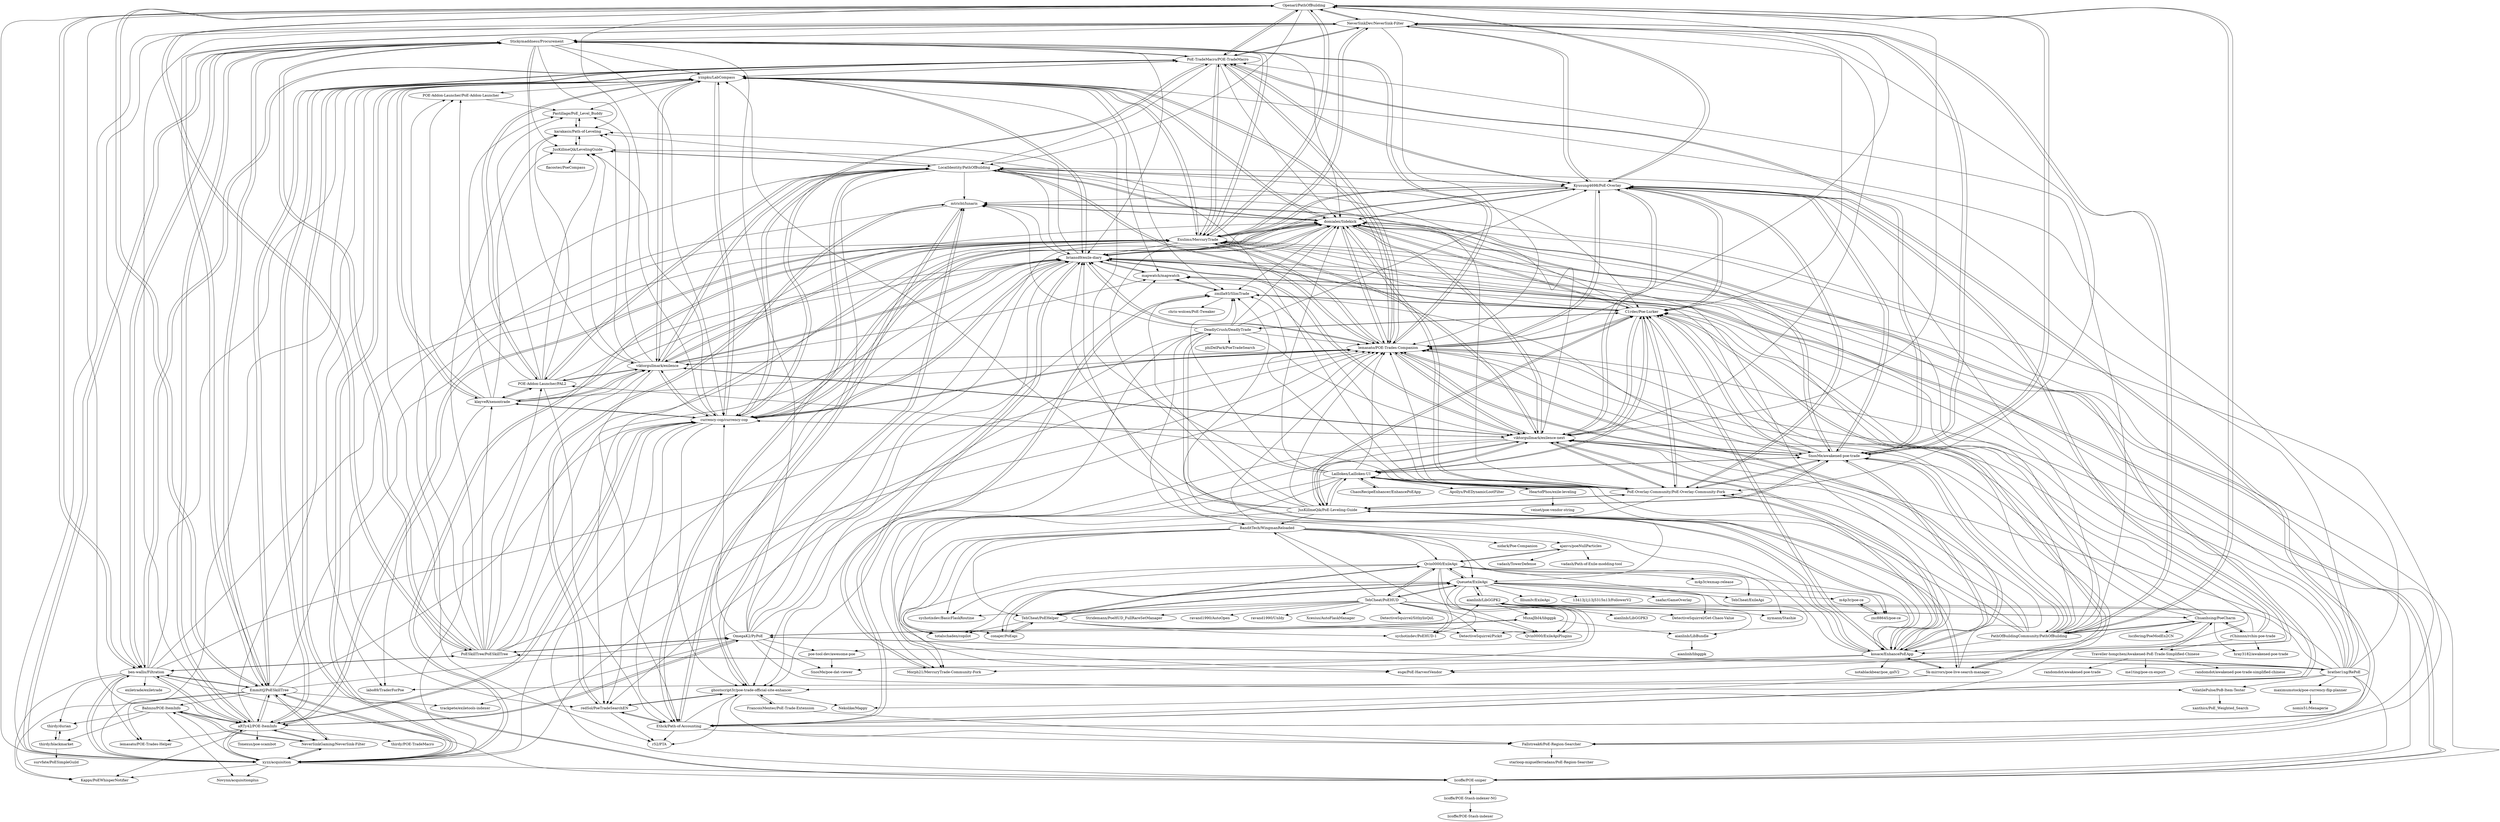 digraph G {
"Openarl/PathOfBuilding" -> "NeverSinkDev/NeverSink-Filter"
"Openarl/PathOfBuilding" -> "PoE-TradeMacro/POE-TradeMacro"
"Openarl/PathOfBuilding" -> "PathOfBuildingCommunity/PathOfBuilding"
"Openarl/PathOfBuilding" -> "Exslims/MercuryTrade"
"Openarl/PathOfBuilding" -> "SnosMe/awakened-poe-trade"
"Openarl/PathOfBuilding" -> "Kyusung4698/PoE-Overlay"
"Openarl/PathOfBuilding" -> "EmmittJ/PoESkillTree"
"Openarl/PathOfBuilding" -> "lemasato/POE-Trades-Companion"
"Openarl/PathOfBuilding" -> "PoESkillTree/PoESkillTree"
"Openarl/PathOfBuilding" -> "ben-wallis/Filtration"
"Openarl/PathOfBuilding" -> "viktorgullmark/exilence-next"
"Openarl/PathOfBuilding" -> "xyzz/acquisition"
"Openarl/PathOfBuilding" -> "aRTy42/POE-ItemInfo"
"Openarl/PathOfBuilding" -> "LocalIdentity/PathOfBuilding"
"Openarl/PathOfBuilding" -> "currency-cop/currency-cop"
"PathOfBuildingCommunity/PathOfBuilding" -> "SnosMe/awakened-poe-trade"
"PathOfBuildingCommunity/PathOfBuilding" -> "Openarl/PathOfBuilding"
"PathOfBuildingCommunity/PathOfBuilding" -> "NeverSinkDev/NeverSink-Filter"
"PathOfBuildingCommunity/PathOfBuilding" -> "viktorgullmark/exilence-next"
"PathOfBuildingCommunity/PathOfBuilding" -> "Kyusung4698/PoE-Overlay"
"PathOfBuildingCommunity/PathOfBuilding" -> "C1rdec/Poe-Lurker"
"PathOfBuildingCommunity/PathOfBuilding" -> "PoE-TradeMacro/POE-TradeMacro"
"PathOfBuildingCommunity/PathOfBuilding" -> "PoE-Overlay-Community/PoE-Overlay-Community-Fork"
"PathOfBuildingCommunity/PathOfBuilding" -> "lemasato/POE-Trades-Companion"
"PathOfBuildingCommunity/PathOfBuilding" -> "Chuanhsing/PoeCharm"
"PathOfBuildingCommunity/PathOfBuilding" -> "kosace/EnhancePoEApp"
"PathOfBuildingCommunity/PathOfBuilding" -> "Exslims/MercuryTrade"
"PathOfBuildingCommunity/PathOfBuilding" -> "domialex/Sidekick"
"PathOfBuildingCommunity/PathOfBuilding" -> "JusKillmeQik/PoE-Leveling-Guide"
"PathOfBuildingCommunity/PathOfBuilding" -> "Lailloken/Lailloken-UI"
"PoE-TradeMacro/POE-TradeMacro" -> "Exslims/MercuryTrade"
"PoE-TradeMacro/POE-TradeMacro" -> "lemasato/POE-Trades-Companion"
"PoE-TradeMacro/POE-TradeMacro" -> "Openarl/PathOfBuilding"
"PoE-TradeMacro/POE-TradeMacro" -> "NeverSinkDev/NeverSink-Filter"
"PoE-TradeMacro/POE-TradeMacro" -> "aRTy42/POE-ItemInfo"
"PoE-TradeMacro/POE-TradeMacro" -> "SnosMe/awakened-poe-trade"
"PoE-TradeMacro/POE-TradeMacro" -> "Kyusung4698/PoE-Overlay"
"PoE-TradeMacro/POE-TradeMacro" -> "currency-cop/currency-cop"
"PoE-TradeMacro/POE-TradeMacro" -> "yznpku/LabCompass"
"PoE-TradeMacro/POE-TradeMacro" -> "EmmittJ/PoESkillTree"
"PoE-TradeMacro/POE-TradeMacro" -> "Stickymaddness/Procurement"
"PoE-TradeMacro/POE-TradeMacro" -> "xyzz/acquisition"
"PoE-TradeMacro/POE-TradeMacro" -> "domialex/Sidekick"
"PoE-TradeMacro/POE-TradeMacro" -> "LocalIdentity/PathOfBuilding"
"PoE-TradeMacro/POE-TradeMacro" -> "ben-wallis/Filtration"
"SnosMe/awakened-poe-trade" -> "viktorgullmark/exilence-next"
"SnosMe/awakened-poe-trade" -> "C1rdec/Poe-Lurker"
"SnosMe/awakened-poe-trade" -> "Kyusung4698/PoE-Overlay"
"SnosMe/awakened-poe-trade" -> "PathOfBuildingCommunity/PathOfBuilding"
"SnosMe/awakened-poe-trade" -> "lemasato/POE-Trades-Companion"
"SnosMe/awakened-poe-trade" -> "PoE-Overlay-Community/PoE-Overlay-Community-Fork"
"SnosMe/awakened-poe-trade" -> "domialex/Sidekick"
"SnosMe/awakened-poe-trade" -> "PoE-TradeMacro/POE-TradeMacro"
"SnosMe/awakened-poe-trade" -> "kosace/EnhancePoEApp"
"SnosMe/awakened-poe-trade" -> "NeverSinkDev/NeverSink-Filter"
"SnosMe/awakened-poe-trade" -> "Exslims/MercuryTrade"
"SnosMe/awakened-poe-trade" -> "Openarl/PathOfBuilding"
"SnosMe/awakened-poe-trade" -> "JusKillmeQik/PoE-Leveling-Guide"
"SnosMe/awakened-poe-trade" -> "Lailloken/Lailloken-UI"
"SnosMe/awakened-poe-trade" -> "zmilla93/SlimTrade"
"NeverSinkDev/NeverSink-Filter" -> "Openarl/PathOfBuilding"
"NeverSinkDev/NeverSink-Filter" -> "PoE-TradeMacro/POE-TradeMacro"
"NeverSinkDev/NeverSink-Filter" -> "SnosMe/awakened-poe-trade"
"NeverSinkDev/NeverSink-Filter" -> "PathOfBuildingCommunity/PathOfBuilding"
"NeverSinkDev/NeverSink-Filter" -> "Exslims/MercuryTrade"
"NeverSinkDev/NeverSink-Filter" -> "Kyusung4698/PoE-Overlay"
"NeverSinkDev/NeverSink-Filter" -> "lemasato/POE-Trades-Companion"
"NeverSinkDev/NeverSink-Filter" -> "viktorgullmark/exilence-next"
"NeverSinkDev/NeverSink-Filter" -> "EmmittJ/PoESkillTree"
"NeverSinkDev/NeverSink-Filter" -> "C1rdec/Poe-Lurker"
"NeverSinkDev/NeverSink-Filter" -> "ben-wallis/Filtration"
"NeverSinkDev/NeverSink-Filter" -> "Stickymaddness/Procurement"
"NeverSinkDev/NeverSink-Filter" -> "aRTy42/POE-ItemInfo"
"NeverSinkDev/NeverSink-Filter" -> "PoE-Overlay-Community/PoE-Overlay-Community-Fork"
"NeverSinkDev/NeverSink-Filter" -> "xyzz/acquisition"
"ben-wallis/Filtration" -> "EmmittJ/PoESkillTree"
"ben-wallis/Filtration" -> "aRTy42/POE-ItemInfo"
"ben-wallis/Filtration" -> "xyzz/acquisition"
"ben-wallis/Filtration" -> "Stickymaddness/Procurement"
"ben-wallis/Filtration" -> "PoESkillTree/PoESkillTree"
"ben-wallis/Filtration" -> "licoffe/POE-sniper"
"ben-wallis/Filtration" -> "Exslims/MercuryTrade"
"ben-wallis/Filtration" -> "Kapps/PoEWhisperNotifier"
"ben-wallis/Filtration" -> "thirdy/durian"
"ben-wallis/Filtration" -> "yznpku/LabCompass"
"ben-wallis/Filtration" -> "PoE-TradeMacro/POE-TradeMacro"
"ben-wallis/Filtration" -> "exiletrade/exiletrade"
"ben-wallis/Filtration" -> "lemasato/POE-Trades-Companion"
"ben-wallis/Filtration" -> "Openarl/PathOfBuilding"
"ben-wallis/Filtration" -> "lemasato/POE-Trades-Helper"
"NeverSinkGaming/NeverSink-Filter" -> "Bahnzo/POE-ItemInfo"
"NeverSinkGaming/NeverSink-Filter" -> "aRTy42/POE-ItemInfo"
"NeverSinkGaming/NeverSink-Filter" -> "EmmittJ/PoESkillTree"
"NeverSinkGaming/NeverSink-Filter" -> "xyzz/acquisition"
"Exslims/MercuryTrade" -> "lemasato/POE-Trades-Companion"
"Exslims/MercuryTrade" -> "PoE-TradeMacro/POE-TradeMacro"
"Exslims/MercuryTrade" -> "currency-cop/currency-cop"
"Exslims/MercuryTrade" -> "yznpku/LabCompass"
"Exslims/MercuryTrade" -> "viktorgullmark/exilence"
"Exslims/MercuryTrade" -> "aRTy42/POE-ItemInfo"
"Exslims/MercuryTrade" -> "Kyusung4698/PoE-Overlay"
"Exslims/MercuryTrade" -> "xyzz/acquisition"
"Exslims/MercuryTrade" -> "Stickymaddness/Procurement"
"Exslims/MercuryTrade" -> "NeverSinkDev/NeverSink-Filter"
"Exslims/MercuryTrade" -> "viktorgullmark/exilence-next"
"Exslims/MercuryTrade" -> "domialex/Sidekick"
"Exslims/MercuryTrade" -> "Openarl/PathOfBuilding"
"Exslims/MercuryTrade" -> "licoffe/POE-sniper"
"Exslims/MercuryTrade" -> "briansd9/exile-diary"
"Kyusung4698/PoE-Overlay" -> "domialex/Sidekick"
"Kyusung4698/PoE-Overlay" -> "C1rdec/Poe-Lurker"
"Kyusung4698/PoE-Overlay" -> "SnosMe/awakened-poe-trade"
"Kyusung4698/PoE-Overlay" -> "viktorgullmark/exilence-next"
"Kyusung4698/PoE-Overlay" -> "PoE-Overlay-Community/PoE-Overlay-Community-Fork"
"Kyusung4698/PoE-Overlay" -> "lemasato/POE-Trades-Companion"
"Kyusung4698/PoE-Overlay" -> "Exslims/MercuryTrade"
"Kyusung4698/PoE-Overlay" -> "PoE-TradeMacro/POE-TradeMacro"
"Kyusung4698/PoE-Overlay" -> "briansd9/exile-diary"
"Kyusung4698/PoE-Overlay" -> "Ethck/Path-of-Accounting"
"Kyusung4698/PoE-Overlay" -> "LocalIdentity/PathOfBuilding"
"Kyusung4698/PoE-Overlay" -> "kosace/EnhancePoEApp"
"Kyusung4698/PoE-Overlay" -> "Openarl/PathOfBuilding"
"Kyusung4698/PoE-Overlay" -> "mtricht/lunaris"
"Kyusung4698/PoE-Overlay" -> "NeverSinkDev/NeverSink-Filter"
"ajaxvs/poeNullParticles" -> "vadash/Path-of-Exile-modding-tool"
"ajaxvs/poeNullParticles" -> "Qvin0000/ExileApi"
"ajaxvs/poeNullParticles" -> "vadash/TowerDefense"
"ghostscript3r/poe-trade-official-site-enhancer" -> "mtricht/lunaris"
"ghostscript3r/poe-trade-official-site-enhancer" -> "redSol/PoeTradeSearchEN"
"ghostscript3r/poe-trade-official-site-enhancer" -> "Fallstreak6/PoE-Region-Searcher"
"ghostscript3r/poe-trade-official-site-enhancer" -> "FrancoisMentec/PoE-Trade-Extension"
"ghostscript3r/poe-trade-official-site-enhancer" -> "r52/PTA"
"ghostscript3r/poe-trade-official-site-enhancer" -> "Nekolike/Mappy"
"lemasato/POE-Trades-Companion" -> "Exslims/MercuryTrade"
"lemasato/POE-Trades-Companion" -> "PoE-TradeMacro/POE-TradeMacro"
"lemasato/POE-Trades-Companion" -> "C1rdec/Poe-Lurker"
"lemasato/POE-Trades-Companion" -> "domialex/Sidekick"
"lemasato/POE-Trades-Companion" -> "viktorgullmark/exilence-next"
"lemasato/POE-Trades-Companion" -> "yznpku/LabCompass"
"lemasato/POE-Trades-Companion" -> "Kyusung4698/PoE-Overlay"
"lemasato/POE-Trades-Companion" -> "SnosMe/awakened-poe-trade"
"lemasato/POE-Trades-Companion" -> "viktorgullmark/exilence"
"lemasato/POE-Trades-Companion" -> "Stickymaddness/Procurement"
"lemasato/POE-Trades-Companion" -> "briansd9/exile-diary"
"lemasato/POE-Trades-Companion" -> "currency-cop/currency-cop"
"lemasato/POE-Trades-Companion" -> "LocalIdentity/PathOfBuilding"
"lemasato/POE-Trades-Companion" -> "licoffe/POE-sniper"
"lemasato/POE-Trades-Companion" -> "kosace/EnhancePoEApp"
"viktorgullmark/exilence" -> "currency-cop/currency-cop"
"viktorgullmark/exilence" -> "briansd9/exile-diary"
"viktorgullmark/exilence" -> "viktorgullmark/exilence-next"
"viktorgullmark/exilence" -> "lemasato/POE-Trades-Companion"
"viktorgullmark/exilence" -> "klayveR/xenontrade"
"viktorgullmark/exilence" -> "Exslims/MercuryTrade"
"viktorgullmark/exilence" -> "karakasis/Path-of-Leveling"
"viktorgullmark/exilence" -> "yznpku/LabCompass"
"viktorgullmark/exilence" -> "JusKillmeQik/LevelingGuide"
"viktorgullmark/exilence" -> "Pastillage/PoE_Level_Buddy"
"viktorgullmark/exilence" -> "LocalIdentity/PathOfBuilding"
"viktorgullmark/exilence" -> "mapwatch/mapwatch"
"viktorgullmark/exilence" -> "Ethck/Path-of-Accounting"
"viktorgullmark/exilence" -> "domialex/Sidekick"
"viktorgullmark/exilence" -> "POE-Addon-Launcher/PAL2"
"viktorgullmark/exilence-next" -> "SnosMe/awakened-poe-trade"
"viktorgullmark/exilence-next" -> "C1rdec/Poe-Lurker"
"viktorgullmark/exilence-next" -> "kosace/EnhancePoEApp"
"viktorgullmark/exilence-next" -> "Kyusung4698/PoE-Overlay"
"viktorgullmark/exilence-next" -> "lemasato/POE-Trades-Companion"
"viktorgullmark/exilence-next" -> "domialex/Sidekick"
"viktorgullmark/exilence-next" -> "viktorgullmark/exilence"
"viktorgullmark/exilence-next" -> "PoE-Overlay-Community/PoE-Overlay-Community-Fork"
"viktorgullmark/exilence-next" -> "JusKillmeQik/PoE-Leveling-Guide"
"viktorgullmark/exilence-next" -> "briansd9/exile-diary"
"viktorgullmark/exilence-next" -> "currency-cop/currency-cop"
"viktorgullmark/exilence-next" -> "Exslims/MercuryTrade"
"viktorgullmark/exilence-next" -> "Lailloken/Lailloken-UI"
"viktorgullmark/exilence-next" -> "Morph21/MercuryTrade-Community-Fork"
"viktorgullmark/exilence-next" -> "ghostscript3r/poe-trade-official-site-enhancer"
"EmmittJ/PoESkillTree" -> "xyzz/acquisition"
"EmmittJ/PoESkillTree" -> "Stickymaddness/Procurement"
"EmmittJ/PoESkillTree" -> "ben-wallis/Filtration"
"EmmittJ/PoESkillTree" -> "NeverSinkGaming/NeverSink-Filter"
"EmmittJ/PoESkillTree" -> "aRTy42/POE-ItemInfo"
"EmmittJ/PoESkillTree" -> "PoE-TradeMacro/POE-TradeMacro"
"EmmittJ/PoESkillTree" -> "Openarl/PathOfBuilding"
"EmmittJ/PoESkillTree" -> "Exslims/MercuryTrade"
"EmmittJ/PoESkillTree" -> "Bahnzo/POE-ItemInfo"
"EmmittJ/PoESkillTree" -> "NeverSinkDev/NeverSink-Filter"
"EmmittJ/PoESkillTree" -> "currency-cop/currency-cop"
"EmmittJ/PoESkillTree" -> "Kapps/PoEWhisperNotifier"
"EmmittJ/PoESkillTree" -> "trackpete/exiletools-indexer"
"EmmittJ/PoESkillTree" -> "OmegaK2/PyPoE"
"EmmittJ/PoESkillTree" -> "lemasato/POE-Trades-Helper"
"C1rdec/Poe-Lurker" -> "viktorgullmark/exilence-next"
"C1rdec/Poe-Lurker" -> "SnosMe/awakened-poe-trade"
"C1rdec/Poe-Lurker" -> "domialex/Sidekick"
"C1rdec/Poe-Lurker" -> "Kyusung4698/PoE-Overlay"
"C1rdec/Poe-Lurker" -> "PoE-Overlay-Community/PoE-Overlay-Community-Fork"
"C1rdec/Poe-Lurker" -> "lemasato/POE-Trades-Companion"
"C1rdec/Poe-Lurker" -> "kosace/EnhancePoEApp"
"C1rdec/Poe-Lurker" -> "JusKillmeQik/PoE-Leveling-Guide"
"C1rdec/Poe-Lurker" -> "briansd9/exile-diary"
"C1rdec/Poe-Lurker" -> "zmilla93/SlimTrade"
"C1rdec/Poe-Lurker" -> "mtricht/lunaris"
"C1rdec/Poe-Lurker" -> "Lailloken/Lailloken-UI"
"C1rdec/Poe-Lurker" -> "5k-mirrors/poe-live-search-manager"
"C1rdec/Poe-Lurker" -> "Exslims/MercuryTrade"
"C1rdec/Poe-Lurker" -> "DeadlyCrush/DeadlyTrade"
"JusKillmeQik/LevelingGuide" -> "karakasis/Path-of-Leveling"
"JusKillmeQik/LevelingGuide" -> "flacostec/PoeCompass"
"JusKillmeQik/LevelingGuide" -> "LocalIdentity/PathOfBuilding"
"PoE-Overlay-Community/PoE-Overlay-Community-Fork" -> "C1rdec/Poe-Lurker"
"PoE-Overlay-Community/PoE-Overlay-Community-Fork" -> "Kyusung4698/PoE-Overlay"
"PoE-Overlay-Community/PoE-Overlay-Community-Fork" -> "viktorgullmark/exilence-next"
"PoE-Overlay-Community/PoE-Overlay-Community-Fork" -> "domialex/Sidekick"
"PoE-Overlay-Community/PoE-Overlay-Community-Fork" -> "SnosMe/awakened-poe-trade"
"PoE-Overlay-Community/PoE-Overlay-Community-Fork" -> "kosace/EnhancePoEApp"
"PoE-Overlay-Community/PoE-Overlay-Community-Fork" -> "JusKillmeQik/PoE-Leveling-Guide"
"PoE-Overlay-Community/PoE-Overlay-Community-Fork" -> "lemasato/POE-Trades-Companion"
"PoE-Overlay-Community/PoE-Overlay-Community-Fork" -> "briansd9/exile-diary"
"PoE-Overlay-Community/PoE-Overlay-Community-Fork" -> "Morph21/MercuryTrade-Community-Fork"
"PoE-Overlay-Community/PoE-Overlay-Community-Fork" -> "Lailloken/Lailloken-UI"
"PoE-Overlay-Community/PoE-Overlay-Community-Fork" -> "JusKillmeQik/LevelingGuide"
"PoE-Overlay-Community/PoE-Overlay-Community-Fork" -> "zmilla93/SlimTrade"
"PoE-Overlay-Community/PoE-Overlay-Community-Fork" -> "LocalIdentity/PathOfBuilding"
"PoE-Overlay-Community/PoE-Overlay-Community-Fork" -> "POE-Addon-Launcher/PAL2"
"domialex/Sidekick" -> "Ethck/Path-of-Accounting"
"domialex/Sidekick" -> "Kyusung4698/PoE-Overlay"
"domialex/Sidekick" -> "C1rdec/Poe-Lurker"
"domialex/Sidekick" -> "lemasato/POE-Trades-Companion"
"domialex/Sidekick" -> "mtricht/lunaris"
"domialex/Sidekick" -> "briansd9/exile-diary"
"domialex/Sidekick" -> "viktorgullmark/exilence-next"
"domialex/Sidekick" -> "LocalIdentity/PathOfBuilding"
"domialex/Sidekick" -> "PoE-Overlay-Community/PoE-Overlay-Community-Fork"
"domialex/Sidekick" -> "redSol/PoeTradeSearchEN"
"domialex/Sidekick" -> "SnosMe/awakened-poe-trade"
"domialex/Sidekick" -> "yznpku/LabCompass"
"domialex/Sidekick" -> "zmilla93/SlimTrade"
"domialex/Sidekick" -> "Exslims/MercuryTrade"
"domialex/Sidekick" -> "currency-cop/currency-cop"
"briansd9/exile-diary" -> "ghostscript3r/poe-trade-official-site-enhancer"
"briansd9/exile-diary" -> "viktorgullmark/exilence"
"briansd9/exile-diary" -> "domialex/Sidekick"
"briansd9/exile-diary" -> "mapwatch/mapwatch"
"briansd9/exile-diary" -> "viktorgullmark/exilence-next"
"briansd9/exile-diary" -> "lemasato/POE-Trades-Companion"
"briansd9/exile-diary" -> "mtricht/lunaris"
"briansd9/exile-diary" -> "currency-cop/currency-cop"
"briansd9/exile-diary" -> "Ethck/Path-of-Accounting"
"briansd9/exile-diary" -> "C1rdec/Poe-Lurker"
"briansd9/exile-diary" -> "redSol/PoeTradeSearchEN"
"briansd9/exile-diary" -> "karakasis/Path-of-Leveling"
"briansd9/exile-diary" -> "yznpku/LabCompass"
"briansd9/exile-diary" -> "Fallstreak6/PoE-Region-Searcher"
"briansd9/exile-diary" -> "Kyusung4698/PoE-Overlay"
"Queuete/ExileApi" -> "Qvin0000/ExileApi"
"Queuete/ExileApi" -> "TehCheat/PoEHelper"
"Queuete/ExileApi" -> "conajer/PoEapi"
"Queuete/ExileApi" -> "sychotixdev/PoEHUD-1"
"Queuete/ExileApi" -> "zaafar/GameOverlay"
"Queuete/ExileApi" -> "Qvin0000/ExileApiPlugins"
"Queuete/ExileApi" -> "TehCheat/ExileApi"
"Queuete/ExileApi" -> "TehCheat/PoEHUD"
"Queuete/ExileApi" -> "totalschaden/copilot"
"Queuete/ExileApi" -> "aianlinb/LibGGPK2"
"Queuete/ExileApi" -> "m4p3r/poe-ce"
"Queuete/ExileApi" -> "zxc88645/poe-ce"
"Queuete/ExileApi" -> "IlliumIv/ExileApi"
"Queuete/ExileApi" -> "DetectiveSquirrel/Get-Chaos-Value"
"Queuete/ExileApi" -> "13413j1j13j5315n13/FollowerV2"
"Qvin0000/ExileApi" -> "Qvin0000/ExileApiPlugins"
"Qvin0000/ExileApi" -> "Queuete/ExileApi"
"Qvin0000/ExileApi" -> "TehCheat/PoEHelper"
"Qvin0000/ExileApi" -> "sychotixdev/PoEHUD-1"
"Qvin0000/ExileApi" -> "TehCheat/PoEHUD"
"Qvin0000/ExileApi" -> "TehCheat/ExileApi"
"Qvin0000/ExileApi" -> "sychotixdev/BasicFlaskRoutine"
"Qvin0000/ExileApi" -> "m4p3r/exmap-release"
"Qvin0000/ExileApi" -> "ajaxvs/poeNullParticles"
"Qvin0000/ExileApi" -> "DetectiveSquirrel/Pickit"
"Qvin0000/ExileApi" -> "totalschaden/copilot"
"Qvin0000/ExileApi" -> "zxc88645/poe-ce"
"TehCheat/PoEHUD" -> "Qvin0000/ExileApi"
"TehCheat/PoEHUD" -> "Queuete/ExileApi"
"TehCheat/PoEHUD" -> "TehCheat/PoEHelper"
"TehCheat/PoEHUD" -> "Xcesius/AutoFlaskManager"
"TehCheat/PoEHUD" -> "sychotixdev/BasicFlaskRoutine"
"TehCheat/PoEHUD" -> "DetectiveSquirrel/SithylisQoL"
"TehCheat/PoEHUD" -> "nymann/Stashie"
"TehCheat/PoEHUD" -> "DetectiveSquirrel/Pickit"
"TehCheat/PoEHUD" -> "sychotixdev/PoEHUD-1"
"TehCheat/PoEHUD" -> "Stridemann/PoeHUD_FullRareSetManager"
"TehCheat/PoEHUD" -> "ravand1990/AutoOpen"
"TehCheat/PoEHUD" -> "DetectiveSquirrel/Get-Chaos-Value"
"TehCheat/PoEHUD" -> "Qvin0000/ExileApiPlugins"
"TehCheat/PoEHUD" -> "BanditTech/WingmanReloaded"
"TehCheat/PoEHUD" -> "ravand1990/UnIdy"
"TehCheat/PoEHelper" -> "Queuete/ExileApi"
"TehCheat/PoEHelper" -> "Qvin0000/ExileApi"
"TehCheat/PoEHelper" -> "Qvin0000/ExileApiPlugins"
"TehCheat/PoEHelper" -> "totalschaden/copilot"
"TehCheat/PoEHelper" -> "sychotixdev/PoEHUD-1"
"TehCheat/PoEHelper" -> "conajer/PoEapi"
"TehCheat/PoEHelper" -> "DetectiveSquirrel/Pickit"
"HeartofPhos/exile-leveling" -> "Lailloken/Lailloken-UI"
"HeartofPhos/exile-leveling" -> "veiset/poe-vendor-string"
"OmegaK2/PyPoE" -> "brather1ng/RePoE"
"OmegaK2/PyPoE" -> "MuxaJIbI4/libggpk"
"OmegaK2/PyPoE" -> "briansd9/exile-diary"
"OmegaK2/PyPoE" -> "VolatilePulse/PoB-Item-Tester"
"OmegaK2/PyPoE" -> "PoESkillTree/PoESkillTree"
"OmegaK2/PyPoE" -> "mapwatch/mapwatch"
"OmegaK2/PyPoE" -> "trackpete/exiletools-indexer"
"OmegaK2/PyPoE" -> "aRTy42/POE-ItemInfo"
"OmegaK2/PyPoE" -> "SnosMe/poe-dat-viewer"
"OmegaK2/PyPoE" -> "currency-cop/currency-cop"
"OmegaK2/PyPoE" -> "domialex/Sidekick"
"OmegaK2/PyPoE" -> "Stickymaddness/Procurement"
"OmegaK2/PyPoE" -> "lemasato/POE-Trades-Companion"
"OmegaK2/PyPoE" -> "poe-tool-dev/awesome-poe"
"OmegaK2/PyPoE" -> "aianlinb/LibGGPK2"
"maximumstock/poe-currency-flip-planner" -> "nomis51/Menagerie"
"MuxaJIbI4/libggpk" -> "OmegaK2/PyPoE"
"MuxaJIbI4/libggpk" -> "aianlinb/LibBundle"
"brather1ng/RePoE" -> "OmegaK2/PyPoE"
"brather1ng/RePoE" -> "licoffe/POE-sniper"
"brather1ng/RePoE" -> "VolatilePulse/PoB-Item-Tester"
"brather1ng/RePoE" -> "LocalIdentity/PathOfBuilding"
"brather1ng/RePoE" -> "mapwatch/mapwatch"
"brather1ng/RePoE" -> "PoESkillTree/PoESkillTree"
"brather1ng/RePoE" -> "yznpku/LabCompass"
"brather1ng/RePoE" -> "labo89/TraderForPoe"
"brather1ng/RePoE" -> "aianlinb/LibGGPK2"
"brather1ng/RePoE" -> "Exslims/MercuryTrade"
"brather1ng/RePoE" -> "maximumstock/poe-currency-flip-planner"
"brather1ng/RePoE" -> "briansd9/exile-diary"
"brather1ng/RePoE" -> "viktorgullmark/exilence-next"
"brather1ng/RePoE" -> "domialex/Sidekick"
"brather1ng/RePoE" -> "Fallstreak6/PoE-Region-Searcher"
"PoESkillTree/PoESkillTree" -> "ben-wallis/Filtration"
"PoESkillTree/PoESkillTree" -> "lemasato/POE-Trades-Companion"
"PoESkillTree/PoESkillTree" -> "briansd9/exile-diary"
"PoESkillTree/PoESkillTree" -> "Stickymaddness/Procurement"
"PoESkillTree/PoESkillTree" -> "OmegaK2/PyPoE"
"PoESkillTree/PoESkillTree" -> "Exslims/MercuryTrade"
"PoESkillTree/PoESkillTree" -> "viktorgullmark/exilence"
"PoESkillTree/PoESkillTree" -> "karakasis/Path-of-Leveling"
"PoESkillTree/PoESkillTree" -> "currency-cop/currency-cop"
"PoESkillTree/PoESkillTree" -> "klayveR/xenontrade"
"PoESkillTree/PoESkillTree" -> "POE-Addon-Launcher/PoE-Addon-Launcher"
"PoESkillTree/PoESkillTree" -> "yznpku/LabCompass"
"PoESkillTree/PoESkillTree" -> "POE-Addon-Launcher/PAL2"
"PoESkillTree/PoESkillTree" -> "brather1ng/RePoE"
"PoESkillTree/PoESkillTree" -> "Openarl/PathOfBuilding"
"Traveller-hongchen/Awakened-PoE-Trade-Simplified-Chinese" -> "randomdot/awakened-poe-trade-simplified-chinese"
"Traveller-hongchen/Awakened-PoE-Trade-Simplified-Chinese" -> "Chuanhsing/PoeCharm"
"Traveller-hongchen/Awakened-PoE-Trade-Simplified-Chinese" -> "randomdot/awakened-poe-trade"
"Traveller-hongchen/Awakened-PoE-Trade-Simplified-Chinese" -> "me1ting/poe-cn-export"
"rChinnnn/rchin-poe-trade" -> "Chuanhsing/PoeCharm"
"rChinnnn/rchin-poe-trade" -> "aianlinb/LibGGPK2"
"rChinnnn/rchin-poe-trade" -> "hray3182/awakened-poe-trade"
"rChinnnn/rchin-poe-trade" -> "Traveller-hongchen/Awakened-PoE-Trade-Simplified-Chinese"
"rChinnnn/rchin-poe-trade" -> "lemasato/POE-Trades-Companion"
"rChinnnn/rchin-poe-trade" -> "C1rdec/Poe-Lurker"
"Chuanhsing/PoeCharm" -> "Traveller-hongchen/Awakened-PoE-Trade-Simplified-Chinese"
"Chuanhsing/PoeCharm" -> "aianlinb/LibGGPK2"
"Chuanhsing/PoeCharm" -> "rChinnnn/rchin-poe-trade"
"Chuanhsing/PoeCharm" -> "hray3182/awakened-poe-trade"
"Chuanhsing/PoeCharm" -> "C1rdec/Poe-Lurker"
"Chuanhsing/PoeCharm" -> "SnosMe/awakened-poe-trade"
"Chuanhsing/PoeCharm" -> "PathOfBuildingCommunity/PathOfBuilding"
"Chuanhsing/PoeCharm" -> "lemasato/POE-Trades-Companion"
"Chuanhsing/PoeCharm" -> "esge/PoE-HarvestVendor"
"Chuanhsing/PoeCharm" -> "lucifering/PoeModEn2CN"
"Stickymaddness/Procurement" -> "xyzz/acquisition"
"Stickymaddness/Procurement" -> "EmmittJ/PoESkillTree"
"Stickymaddness/Procurement" -> "lemasato/POE-Trades-Companion"
"Stickymaddness/Procurement" -> "ben-wallis/Filtration"
"Stickymaddness/Procurement" -> "Exslims/MercuryTrade"
"Stickymaddness/Procurement" -> "aRTy42/POE-ItemInfo"
"Stickymaddness/Procurement" -> "PoESkillTree/PoESkillTree"
"Stickymaddness/Procurement" -> "yznpku/LabCompass"
"Stickymaddness/Procurement" -> "domialex/Sidekick"
"Stickymaddness/Procurement" -> "PoE-TradeMacro/POE-TradeMacro"
"Stickymaddness/Procurement" -> "viktorgullmark/exilence"
"Stickymaddness/Procurement" -> "currency-cop/currency-cop"
"Stickymaddness/Procurement" -> "briansd9/exile-diary"
"Stickymaddness/Procurement" -> "karakasis/Path-of-Leveling"
"Stickymaddness/Procurement" -> "JusKillmeQik/LevelingGuide"
"5k-mirrors/poe-live-search-manager" -> "ghostscript3r/poe-trade-official-site-enhancer"
"5k-mirrors/poe-live-search-manager" -> "C1rdec/Poe-Lurker"
"5k-mirrors/poe-live-search-manager" -> "kosace/EnhancePoEApp"
"5k-mirrors/poe-live-search-manager" -> "viktorgullmark/exilence-next"
"5k-mirrors/poe-live-search-manager" -> "Nekolike/Mappy"
"5k-mirrors/poe-live-search-manager" -> "briansd9/exile-diary"
"5k-mirrors/poe-live-search-manager" -> "JusKillmeQik/PoE-Leveling-Guide"
"JusKillmeQik/PoE-Leveling-Guide" -> "kosace/EnhancePoEApp"
"JusKillmeQik/PoE-Leveling-Guide" -> "viktorgullmark/exilence-next"
"JusKillmeQik/PoE-Leveling-Guide" -> "C1rdec/Poe-Lurker"
"JusKillmeQik/PoE-Leveling-Guide" -> "PoE-Overlay-Community/PoE-Overlay-Community-Fork"
"JusKillmeQik/PoE-Leveling-Guide" -> "briansd9/exile-diary"
"JusKillmeQik/PoE-Leveling-Guide" -> "SnosMe/awakened-poe-trade"
"JusKillmeQik/PoE-Leveling-Guide" -> "lemasato/POE-Trades-Companion"
"JusKillmeQik/PoE-Leveling-Guide" -> "zmilla93/SlimTrade"
"JusKillmeQik/PoE-Leveling-Guide" -> "5k-mirrors/poe-live-search-manager"
"JusKillmeQik/PoE-Leveling-Guide" -> "esge/PoE-HarvestVendor"
"JusKillmeQik/PoE-Leveling-Guide" -> "BanditTech/WingmanReloaded"
"JusKillmeQik/PoE-Leveling-Guide" -> "domialex/Sidekick"
"JusKillmeQik/PoE-Leveling-Guide" -> "Queuete/ExileApi"
"JusKillmeQik/PoE-Leveling-Guide" -> "Lailloken/Lailloken-UI"
"JusKillmeQik/PoE-Leveling-Guide" -> "yznpku/LabCompass"
"Ethck/Path-of-Accounting" -> "mtricht/lunaris"
"Ethck/Path-of-Accounting" -> "domialex/Sidekick"
"Ethck/Path-of-Accounting" -> "redSol/PoeTradeSearchEN"
"Ethck/Path-of-Accounting" -> "ghostscript3r/poe-trade-official-site-enhancer"
"Ethck/Path-of-Accounting" -> "r52/PTA"
"Ethck/Path-of-Accounting" -> "LocalIdentity/PathOfBuilding"
"Ethck/Path-of-Accounting" -> "briansd9/exile-diary"
"Ethck/Path-of-Accounting" -> "Fallstreak6/PoE-Region-Searcher"
"Ethck/Path-of-Accounting" -> "Kyusung4698/PoE-Overlay"
"Ethck/Path-of-Accounting" -> "lemasato/POE-Trades-Companion"
"kosace/EnhancePoEApp" -> "viktorgullmark/exilence-next"
"kosace/EnhancePoEApp" -> "JusKillmeQik/PoE-Leveling-Guide"
"kosace/EnhancePoEApp" -> "C1rdec/Poe-Lurker"
"kosace/EnhancePoEApp" -> "PoE-Overlay-Community/PoE-Overlay-Community-Fork"
"kosace/EnhancePoEApp" -> "SnosMe/awakened-poe-trade"
"kosace/EnhancePoEApp" -> "lemasato/POE-Trades-Companion"
"kosace/EnhancePoEApp" -> "Kyusung4698/PoE-Overlay"
"kosace/EnhancePoEApp" -> "5k-mirrors/poe-live-search-manager"
"kosace/EnhancePoEApp" -> "briansd9/exile-diary"
"kosace/EnhancePoEApp" -> "notablackbear/poe_qolV2"
"kosace/EnhancePoEApp" -> "esge/PoE-HarvestVendor"
"kosace/EnhancePoEApp" -> "Morph21/MercuryTrade-Community-Fork"
"kosace/EnhancePoEApp" -> "zmilla93/SlimTrade"
"kosace/EnhancePoEApp" -> "domialex/Sidekick"
"kosace/EnhancePoEApp" -> "DeadlyCrush/DeadlyTrade"
"aRTy42/POE-ItemInfo" -> "ben-wallis/Filtration"
"aRTy42/POE-ItemInfo" -> "Bahnzo/POE-ItemInfo"
"aRTy42/POE-ItemInfo" -> "PoE-TradeMacro/POE-TradeMacro"
"aRTy42/POE-ItemInfo" -> "NeverSinkGaming/NeverSink-Filter"
"aRTy42/POE-ItemInfo" -> "Exslims/MercuryTrade"
"aRTy42/POE-ItemInfo" -> "xyzz/acquisition"
"aRTy42/POE-ItemInfo" -> "EmmittJ/PoESkillTree"
"aRTy42/POE-ItemInfo" -> "currency-cop/currency-cop"
"aRTy42/POE-ItemInfo" -> "Tonexus/poe-scambot"
"aRTy42/POE-ItemInfo" -> "Stickymaddness/Procurement"
"aRTy42/POE-ItemInfo" -> "lemasato/POE-Trades-Helper"
"aRTy42/POE-ItemInfo" -> "Kapps/PoEWhisperNotifier"
"aRTy42/POE-ItemInfo" -> "yznpku/LabCompass"
"aRTy42/POE-ItemInfo" -> "thirdy/POE-TradeMacro"
"aRTy42/POE-ItemInfo" -> "OmegaK2/PyPoE"
"aianlinb/LibGGPK2" -> "aianlinb/LibBundle"
"aianlinb/LibGGPK2" -> "Queuete/ExileApi"
"aianlinb/LibGGPK2" -> "aianlinb/LibGGPK3"
"aianlinb/LibGGPK2" -> "SnosMe/poe-dat-viewer"
"aianlinb/LibGGPK2" -> "Chuanhsing/PoeCharm"
"aianlinb/LibGGPK2" -> "poe-tool-dev/awesome-poe"
"aianlinb/LibGGPK2" -> "MuxaJIbI4/libggpk"
"m4p3r/poe-ce" -> "zxc88645/poe-ce"
"zxc88645/poe-ce" -> "m4p3r/poe-ce"
"BanditTech/WingmanReloaded" -> "TehCheat/PoEHelper"
"BanditTech/WingmanReloaded" -> "Qvin0000/ExileApi"
"BanditTech/WingmanReloaded" -> "ajaxvs/poeNullParticles"
"BanditTech/WingmanReloaded" -> "Queuete/ExileApi"
"BanditTech/WingmanReloaded" -> "conajer/PoEapi"
"BanditTech/WingmanReloaded" -> "totalschaden/copilot"
"BanditTech/WingmanReloaded" -> "nidark/Poe-Companion"
"BanditTech/WingmanReloaded" -> "sychotixdev/BasicFlaskRoutine"
"BanditTech/WingmanReloaded" -> "Qvin0000/ExileApiPlugins"
"BanditTech/WingmanReloaded" -> "nymann/Stashie"
"BanditTech/WingmanReloaded" -> "lemasato/POE-Trades-Companion"
"ChaosRecipeEnhancer/EnhancePoEApp" -> "Lailloken/Lailloken-UI"
"DeadlyCrush/DeadlyTrade" -> "zmilla93/SlimTrade"
"DeadlyCrush/DeadlyTrade" -> "C1rdec/Poe-Lurker"
"DeadlyCrush/DeadlyTrade" -> "mtricht/lunaris"
"DeadlyCrush/DeadlyTrade" -> "domialex/Sidekick"
"DeadlyCrush/DeadlyTrade" -> "Kyusung4698/PoE-Overlay"
"DeadlyCrush/DeadlyTrade" -> "viktorgullmark/exilence-next"
"DeadlyCrush/DeadlyTrade" -> "kosace/EnhancePoEApp"
"DeadlyCrush/DeadlyTrade" -> "lemasato/POE-Trades-Companion"
"DeadlyCrush/DeadlyTrade" -> "phiDelPark/PoeTradeSearch"
"DeadlyCrush/DeadlyTrade" -> "redSol/PoeTradeSearchEN"
"DeadlyCrush/DeadlyTrade" -> "ghostscript3r/poe-trade-official-site-enhancer"
"DeadlyCrush/DeadlyTrade" -> "BanditTech/WingmanReloaded"
"LocalIdentity/PathOfBuilding" -> "JusKillmeQik/LevelingGuide"
"LocalIdentity/PathOfBuilding" -> "domialex/Sidekick"
"LocalIdentity/PathOfBuilding" -> "Ethck/Path-of-Accounting"
"LocalIdentity/PathOfBuilding" -> "lemasato/POE-Trades-Companion"
"LocalIdentity/PathOfBuilding" -> "Kyusung4698/PoE-Overlay"
"LocalIdentity/PathOfBuilding" -> "mtricht/lunaris"
"LocalIdentity/PathOfBuilding" -> "viktorgullmark/exilence"
"LocalIdentity/PathOfBuilding" -> "briansd9/exile-diary"
"LocalIdentity/PathOfBuilding" -> "POE-Addon-Launcher/PAL2"
"LocalIdentity/PathOfBuilding" -> "currency-cop/currency-cop"
"LocalIdentity/PathOfBuilding" -> "ghostscript3r/poe-trade-official-site-enhancer"
"LocalIdentity/PathOfBuilding" -> "viktorgullmark/exilence-next"
"LocalIdentity/PathOfBuilding" -> "redSol/PoeTradeSearchEN"
"LocalIdentity/PathOfBuilding" -> "karakasis/Path-of-Leveling"
"LocalIdentity/PathOfBuilding" -> "C1rdec/Poe-Lurker"
"VolatilePulse/PoB-Item-Tester" -> "xanthics/PoE_Weighted_Search"
"licoffe/POE-sniper" -> "yznpku/LabCompass"
"licoffe/POE-sniper" -> "mapwatch/mapwatch"
"licoffe/POE-sniper" -> "licoffe/POE-Stash-indexer-NG"
"mapwatch/mapwatch" -> "zmilla93/SlimTrade"
"mapwatch/mapwatch" -> "licoffe/POE-sniper"
"mapwatch/mapwatch" -> "briansd9/exile-diary"
"mtricht/lunaris" -> "Ethck/Path-of-Accounting"
"mtricht/lunaris" -> "redSol/PoeTradeSearchEN"
"mtricht/lunaris" -> "ghostscript3r/poe-trade-official-site-enhancer"
"mtricht/lunaris" -> "Fallstreak6/PoE-Region-Searcher"
"mtricht/lunaris" -> "r52/PTA"
"mtricht/lunaris" -> "domialex/Sidekick"
"thirdy/durian" -> "thirdy/blackmarket"
"yznpku/LabCompass" -> "licoffe/POE-sniper"
"yznpku/LabCompass" -> "lemasato/POE-Trades-Companion"
"yznpku/LabCompass" -> "Exslims/MercuryTrade"
"yznpku/LabCompass" -> "currency-cop/currency-cop"
"yznpku/LabCompass" -> "labo89/TraderForPoe"
"yznpku/LabCompass" -> "POE-Addon-Launcher/PAL2"
"yznpku/LabCompass" -> "viktorgullmark/exilence"
"yznpku/LabCompass" -> "briansd9/exile-diary"
"yznpku/LabCompass" -> "zmilla93/SlimTrade"
"yznpku/LabCompass" -> "mapwatch/mapwatch"
"yznpku/LabCompass" -> "POE-Addon-Launcher/PoE-Addon-Launcher"
"yznpku/LabCompass" -> "domialex/Sidekick"
"yznpku/LabCompass" -> "Pastillage/PoE_Level_Buddy"
"yznpku/LabCompass" -> "PoE-TradeMacro/POE-TradeMacro"
"yznpku/LabCompass" -> "klayveR/xenontrade"
"Bahnzo/POE-ItemInfo" -> "NeverSinkGaming/NeverSink-Filter"
"Bahnzo/POE-ItemInfo" -> "aRTy42/POE-ItemInfo"
"Bahnzo/POE-ItemInfo" -> "thirdy/durian"
"Bahnzo/POE-ItemInfo" -> "Novynn/acquisitionplus"
"Bahnzo/POE-ItemInfo" -> "thirdy/blackmarket"
"xyzz/acquisition" -> "Stickymaddness/Procurement"
"xyzz/acquisition" -> "EmmittJ/PoESkillTree"
"xyzz/acquisition" -> "ben-wallis/Filtration"
"xyzz/acquisition" -> "Exslims/MercuryTrade"
"xyzz/acquisition" -> "aRTy42/POE-ItemInfo"
"xyzz/acquisition" -> "lemasato/POE-Trades-Companion"
"xyzz/acquisition" -> "PoE-TradeMacro/POE-TradeMacro"
"xyzz/acquisition" -> "yznpku/LabCompass"
"xyzz/acquisition" -> "NeverSinkGaming/NeverSink-Filter"
"xyzz/acquisition" -> "currency-cop/currency-cop"
"xyzz/acquisition" -> "Kapps/PoEWhisperNotifier"
"xyzz/acquisition" -> "Novynn/acquisitionplus"
"xyzz/acquisition" -> "Bahnzo/POE-ItemInfo"
"xyzz/acquisition" -> "viktorgullmark/exilence"
"xyzz/acquisition" -> "licoffe/POE-sniper"
"Lailloken/Lailloken-UI" -> "HeartofPhos/exile-leveling"
"Lailloken/Lailloken-UI" -> "C1rdec/Poe-Lurker"
"Lailloken/Lailloken-UI" -> "viktorgullmark/exilence-next"
"Lailloken/Lailloken-UI" -> "PoE-Overlay-Community/PoE-Overlay-Community-Fork"
"Lailloken/Lailloken-UI" -> "ChaosRecipeEnhancer/EnhancePoEApp"
"Lailloken/Lailloken-UI" -> "lemasato/POE-Trades-Companion"
"Lailloken/Lailloken-UI" -> "Morph21/MercuryTrade-Community-Fork"
"Lailloken/Lailloken-UI" -> "SnosMe/awakened-poe-trade"
"Lailloken/Lailloken-UI" -> "zmilla93/SlimTrade"
"Lailloken/Lailloken-UI" -> "yznpku/LabCompass"
"Lailloken/Lailloken-UI" -> "esge/PoE-HarvestVendor"
"Lailloken/Lailloken-UI" -> "JusKillmeQik/PoE-Leveling-Guide"
"Lailloken/Lailloken-UI" -> "kosace/EnhancePoEApp"
"Lailloken/Lailloken-UI" -> "Apollys/PoEDynamicLootFilter"
"Lailloken/Lailloken-UI" -> "domialex/Sidekick"
"Morph21/MercuryTrade-Community-Fork" -> "zmilla93/SlimTrade"
"zmilla93/SlimTrade" -> "mapwatch/mapwatch"
"zmilla93/SlimTrade" -> "Morph21/MercuryTrade-Community-Fork"
"zmilla93/SlimTrade" -> "chris-wolcen/PoE-Tweaker"
"zmilla93/SlimTrade" -> "C1rdec/Poe-Lurker"
"Pastillage/PoE_Level_Buddy" -> "karakasis/Path-of-Leveling"
"currency-cop/currency-cop" -> "Exslims/MercuryTrade"
"currency-cop/currency-cop" -> "viktorgullmark/exilence"
"currency-cop/currency-cop" -> "yznpku/LabCompass"
"currency-cop/currency-cop" -> "lemasato/POE-Trades-Companion"
"currency-cop/currency-cop" -> "briansd9/exile-diary"
"currency-cop/currency-cop" -> "klayveR/xenontrade"
"currency-cop/currency-cop" -> "JusKillmeQik/LevelingGuide"
"currency-cop/currency-cop" -> "viktorgullmark/exilence-next"
"currency-cop/currency-cop" -> "licoffe/POE-sniper"
"currency-cop/currency-cop" -> "PoE-TradeMacro/POE-TradeMacro"
"currency-cop/currency-cop" -> "aRTy42/POE-ItemInfo"
"currency-cop/currency-cop" -> "domialex/Sidekick"
"currency-cop/currency-cop" -> "Ethck/Path-of-Accounting"
"currency-cop/currency-cop" -> "LocalIdentity/PathOfBuilding"
"currency-cop/currency-cop" -> "ghostscript3r/poe-trade-official-site-enhancer"
"klayveR/xenontrade" -> "labo89/TraderForPoe"
"klayveR/xenontrade" -> "viktorgullmark/exilence"
"klayveR/xenontrade" -> "POE-Addon-Launcher/PoE-Addon-Launcher"
"klayveR/xenontrade" -> "currency-cop/currency-cop"
"klayveR/xenontrade" -> "POE-Addon-Launcher/PAL2"
"klayveR/xenontrade" -> "yznpku/LabCompass"
"klayveR/xenontrade" -> "JusKillmeQik/LevelingGuide"
"klayveR/xenontrade" -> "lemasato/POE-Trades-Companion"
"klayveR/xenontrade" -> "briansd9/exile-diary"
"klayveR/xenontrade" -> "Pastillage/PoE_Level_Buddy"
"poe-tool-dev/awesome-poe" -> "SnosMe/poe-dat-viewer"
"redSol/PoeTradeSearchEN" -> "mtricht/lunaris"
"redSol/PoeTradeSearchEN" -> "ghostscript3r/poe-trade-official-site-enhancer"
"redSol/PoeTradeSearchEN" -> "Ethck/Path-of-Accounting"
"redSol/PoeTradeSearchEN" -> "r52/PTA"
"POE-Addon-Launcher/PAL2" -> "POE-Addon-Launcher/PoE-Addon-Launcher"
"POE-Addon-Launcher/PAL2" -> "Pastillage/PoE_Level_Buddy"
"POE-Addon-Launcher/PAL2" -> "yznpku/LabCompass"
"POE-Addon-Launcher/PAL2" -> "karakasis/Path-of-Leveling"
"POE-Addon-Launcher/PAL2" -> "JusKillmeQik/LevelingGuide"
"POE-Addon-Launcher/PAL2" -> "klayveR/xenontrade"
"POE-Addon-Launcher/PAL2" -> "Ethck/Path-of-Accounting"
"POE-Addon-Launcher/PAL2" -> "LocalIdentity/PathOfBuilding"
"POE-Addon-Launcher/PAL2" -> "viktorgullmark/exilence"
"POE-Addon-Launcher/PAL2" -> "briansd9/exile-diary"
"POE-Addon-Launcher/PoE-Addon-Launcher" -> "Pastillage/PoE_Level_Buddy"
"aianlinb/LibBundle" -> "aianlinb/libggpk"
"karakasis/Path-of-Leveling" -> "Pastillage/PoE_Level_Buddy"
"karakasis/Path-of-Leveling" -> "JusKillmeQik/LevelingGuide"
"conajer/PoEapi" -> "Queuete/ExileApi"
"conajer/PoEapi" -> "TehCheat/PoEHelper"
"FrancoisMentec/PoE-Trade-Extension" -> "Fallstreak6/PoE-Region-Searcher"
"FrancoisMentec/PoE-Trade-Extension" -> "ghostscript3r/poe-trade-official-site-enhancer"
"licoffe/POE-Stash-indexer-NG" -> "licoffe/POE-Stash-indexer"
"Fallstreak6/PoE-Region-Searcher" -> "starloop-miguelferradans/PoE-Region-Searcher"
"thirdy/blackmarket" -> "thirdy/durian"
"thirdy/blackmarket" -> "survfate/PoESimpleGuild"
"Openarl/PathOfBuilding" ["l"="-36.728,-17.099"]
"NeverSinkDev/NeverSink-Filter" ["l"="-36.708,-17.081"]
"PoE-TradeMacro/POE-TradeMacro" ["l"="-36.711,-17.114"]
"PathOfBuildingCommunity/PathOfBuilding" ["l"="-36.669,-17.06"]
"Exslims/MercuryTrade" ["l"="-36.696,-17.123"]
"SnosMe/awakened-poe-trade" ["l"="-36.669,-17.086"]
"Kyusung4698/PoE-Overlay" ["l"="-36.677,-17.105"]
"EmmittJ/PoESkillTree" ["l"="-36.747,-17.124"]
"lemasato/POE-Trades-Companion" ["l"="-36.673,-17.123"]
"PoESkillTree/PoESkillTree" ["l"="-36.707,-17.158"]
"ben-wallis/Filtration" ["l"="-36.732,-17.149"]
"viktorgullmark/exilence-next" ["l"="-36.659,-17.113"]
"xyzz/acquisition" ["l"="-36.731,-17.13"]
"aRTy42/POE-ItemInfo" ["l"="-36.74,-17.14"]
"LocalIdentity/PathOfBuilding" ["l"="-36.671,-17.137"]
"currency-cop/currency-cop" ["l"="-36.696,-17.14"]
"C1rdec/Poe-Lurker" ["l"="-36.642,-17.11"]
"PoE-Overlay-Community/PoE-Overlay-Community-Fork" ["l"="-36.653,-17.099"]
"Chuanhsing/PoeCharm" ["l"="-36.605,-17.094"]
"kosace/EnhancePoEApp" ["l"="-36.637,-17.095"]
"domialex/Sidekick" ["l"="-36.656,-17.127"]
"JusKillmeQik/PoE-Leveling-Guide" ["l"="-36.625,-17.109"]
"Lailloken/Lailloken-UI" ["l"="-36.637,-17.076"]
"yznpku/LabCompass" ["l"="-36.688,-17.151"]
"Stickymaddness/Procurement" ["l"="-36.713,-17.14"]
"zmilla93/SlimTrade" ["l"="-36.634,-17.123"]
"licoffe/POE-sniper" ["l"="-36.707,-17.17"]
"Kapps/PoEWhisperNotifier" ["l"="-36.771,-17.121"]
"thirdy/durian" ["l"="-36.79,-17.164"]
"exiletrade/exiletrade" ["l"="-36.766,-17.186"]
"lemasato/POE-Trades-Helper" ["l"="-36.76,-17.158"]
"NeverSinkGaming/NeverSink-Filter" ["l"="-36.766,-17.138"]
"Bahnzo/POE-ItemInfo" ["l"="-36.778,-17.146"]
"viktorgullmark/exilence" ["l"="-36.677,-17.15"]
"briansd9/exile-diary" ["l"="-36.661,-17.142"]
"Ethck/Path-of-Accounting" ["l"="-36.652,-17.149"]
"mtricht/lunaris" ["l"="-36.637,-17.141"]
"ajaxvs/poeNullParticles" ["l"="-36.471,-17.142"]
"vadash/Path-of-Exile-modding-tool" ["l"="-36.438,-17.13"]
"Qvin0000/ExileApi" ["l"="-36.494,-17.153"]
"vadash/TowerDefense" ["l"="-36.443,-17.147"]
"ghostscript3r/poe-trade-official-site-enhancer" ["l"="-36.628,-17.151"]
"redSol/PoeTradeSearchEN" ["l"="-36.638,-17.156"]
"Fallstreak6/PoE-Region-Searcher" ["l"="-36.634,-17.172"]
"FrancoisMentec/PoE-Trade-Extension" ["l"="-36.61,-17.178"]
"r52/PTA" ["l"="-36.621,-17.164"]
"Nekolike/Mappy" ["l"="-36.6,-17.147"]
"klayveR/xenontrade" ["l"="-36.691,-17.172"]
"karakasis/Path-of-Leveling" ["l"="-36.692,-17.161"]
"JusKillmeQik/LevelingGuide" ["l"="-36.687,-17.135"]
"Pastillage/PoE_Level_Buddy" ["l"="-36.693,-17.186"]
"mapwatch/mapwatch" ["l"="-36.659,-17.164"]
"POE-Addon-Launcher/PAL2" ["l"="-36.673,-17.163"]
"Morph21/MercuryTrade-Community-Fork" ["l"="-36.62,-17.086"]
"trackpete/exiletools-indexer" ["l"="-36.736,-17.181"]
"OmegaK2/PyPoE" ["l"="-36.679,-17.177"]
"5k-mirrors/poe-live-search-manager" ["l"="-36.624,-17.131"]
"DeadlyCrush/DeadlyTrade" ["l"="-36.614,-17.124"]
"flacostec/PoeCompass" ["l"="-36.755,-17.101"]
"Queuete/ExileApi" ["l"="-36.527,-17.155"]
"TehCheat/PoEHelper" ["l"="-36.51,-17.167"]
"conajer/PoEapi" ["l"="-36.53,-17.173"]
"sychotixdev/PoEHUD-1" ["l"="-36.505,-17.178"]
"zaafar/GameOverlay" ["l"="-36.521,-17.202"]
"Qvin0000/ExileApiPlugins" ["l"="-36.511,-17.155"]
"TehCheat/ExileApi" ["l"="-36.491,-17.136"]
"TehCheat/PoEHUD" ["l"="-36.49,-17.174"]
"totalschaden/copilot" ["l"="-36.518,-17.142"]
"aianlinb/LibGGPK2" ["l"="-36.598,-17.164"]
"m4p3r/poe-ce" ["l"="-36.505,-17.118"]
"zxc88645/poe-ce" ["l"="-36.502,-17.131"]
"IlliumIv/ExileApi" ["l"="-36.53,-17.13"]
"DetectiveSquirrel/Get-Chaos-Value" ["l"="-36.505,-17.19"]
"13413j1j13j5315n13/FollowerV2" ["l"="-36.519,-17.124"]
"sychotixdev/BasicFlaskRoutine" ["l"="-36.506,-17.145"]
"m4p3r/exmap-release" ["l"="-36.466,-17.127"]
"DetectiveSquirrel/Pickit" ["l"="-36.477,-17.164"]
"Xcesius/AutoFlaskManager" ["l"="-36.463,-17.2"]
"DetectiveSquirrel/SithylisQoL" ["l"="-36.478,-17.205"]
"nymann/Stashie" ["l"="-36.519,-17.184"]
"Stridemann/PoeHUD_FullRareSetManager" ["l"="-36.471,-17.19"]
"ravand1990/AutoOpen" ["l"="-36.457,-17.186"]
"BanditTech/WingmanReloaded" ["l"="-36.545,-17.15"]
"ravand1990/UnIdy" ["l"="-36.459,-17.174"]
"HeartofPhos/exile-leveling" ["l"="-36.633,-17.023"]
"veiset/poe-vendor-string" ["l"="-36.628,-16.99"]
"brather1ng/RePoE" ["l"="-36.664,-17.179"]
"MuxaJIbI4/libggpk" ["l"="-36.638,-17.202"]
"VolatilePulse/PoB-Item-Tester" ["l"="-36.664,-17.225"]
"SnosMe/poe-dat-viewer" ["l"="-36.63,-17.187"]
"poe-tool-dev/awesome-poe" ["l"="-36.622,-17.201"]
"maximumstock/poe-currency-flip-planner" ["l"="-36.679,-17.248"]
"nomis51/Menagerie" ["l"="-36.684,-17.278"]
"aianlinb/LibBundle" ["l"="-36.601,-17.209"]
"labo89/TraderForPoe" ["l"="-36.685,-17.204"]
"POE-Addon-Launcher/PoE-Addon-Launcher" ["l"="-36.707,-17.188"]
"Traveller-hongchen/Awakened-PoE-Trade-Simplified-Chinese" ["l"="-36.572,-17.069"]
"randomdot/awakened-poe-trade-simplified-chinese" ["l"="-36.542,-17.049"]
"randomdot/awakened-poe-trade" ["l"="-36.553,-17.057"]
"me1ting/poe-cn-export" ["l"="-36.56,-17.044"]
"rChinnnn/rchin-poe-trade" ["l"="-36.592,-17.11"]
"hray3182/awakened-poe-trade" ["l"="-36.573,-17.092"]
"esge/PoE-HarvestVendor" ["l"="-36.606,-17.072"]
"lucifering/PoeModEn2CN" ["l"="-36.556,-17.08"]
"notablackbear/poe_qolV2" ["l"="-36.625,-17.043"]
"Tonexus/poe-scambot" ["l"="-36.803,-17.14"]
"thirdy/POE-TradeMacro" ["l"="-36.771,-17.168"]
"aianlinb/LibGGPK3" ["l"="-36.578,-17.188"]
"nidark/Poe-Companion" ["l"="-36.546,-17.188"]
"ChaosRecipeEnhancer/EnhancePoEApp" ["l"="-36.608,-17.048"]
"phiDelPark/PoeTradeSearch" ["l"="-36.568,-17.122"]
"xanthics/PoE_Weighted_Search" ["l"="-36.653,-17.259"]
"licoffe/POE-Stash-indexer-NG" ["l"="-36.739,-17.224"]
"thirdy/blackmarket" ["l"="-36.811,-17.164"]
"Novynn/acquisitionplus" ["l"="-36.788,-17.124"]
"Apollys/PoEDynamicLootFilter" ["l"="-36.608,-17.026"]
"chris-wolcen/PoE-Tweaker" ["l"="-36.59,-17.131"]
"aianlinb/libggpk" ["l"="-36.59,-17.23"]
"licoffe/POE-Stash-indexer" ["l"="-36.756,-17.25"]
"starloop-miguelferradans/PoE-Region-Searcher" ["l"="-36.612,-17.193"]
"survfate/PoESimpleGuild" ["l"="-36.834,-17.172"]
}